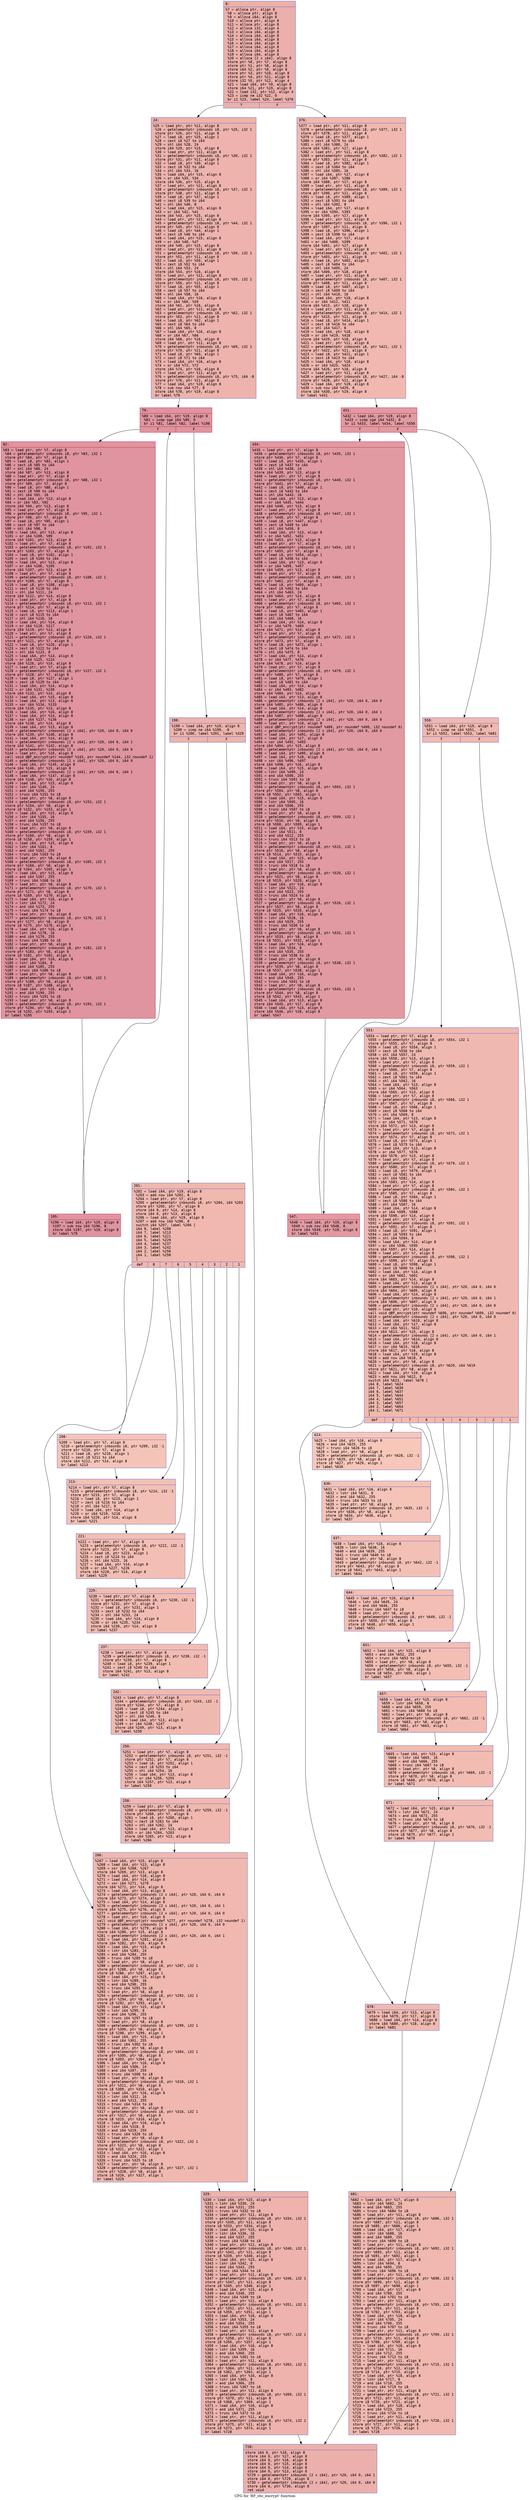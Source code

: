 digraph "CFG for 'BF_cbc_encrypt' function" {
	label="CFG for 'BF_cbc_encrypt' function";

	Node0x600003af5e50 [shape=record,color="#3d50c3ff", style=filled, fillcolor="#d24b4070" fontname="Courier",label="{6:\l|  %7 = alloca ptr, align 8\l  %8 = alloca ptr, align 8\l  %9 = alloca i64, align 8\l  %10 = alloca ptr, align 8\l  %11 = alloca ptr, align 8\l  %12 = alloca i32, align 4\l  %13 = alloca i64, align 8\l  %14 = alloca i64, align 8\l  %15 = alloca i64, align 8\l  %16 = alloca i64, align 8\l  %17 = alloca i64, align 8\l  %18 = alloca i64, align 8\l  %19 = alloca i64, align 8\l  %20 = alloca [2 x i64], align 8\l  store ptr %0, ptr %7, align 8\l  store ptr %1, ptr %8, align 8\l  store i64 %2, ptr %9, align 8\l  store ptr %3, ptr %10, align 8\l  store ptr %4, ptr %11, align 8\l  store i32 %5, ptr %12, align 4\l  %21 = load i64, ptr %9, align 8\l  store i64 %21, ptr %19, align 8\l  %22 = load i32, ptr %12, align 4\l  %23 = icmp ne i32 %22, 0\l  br i1 %23, label %24, label %376\l|{<s0>T|<s1>F}}"];
	Node0x600003af5e50:s0 -> Node0x600003af5ef0[tooltip="6 -> 24\nProbability 62.50%" ];
	Node0x600003af5e50:s1 -> Node0x600003af63f0[tooltip="6 -> 376\nProbability 37.50%" ];
	Node0x600003af5ef0 [shape=record,color="#3d50c3ff", style=filled, fillcolor="#d6524470" fontname="Courier",label="{24:\l|  %25 = load ptr, ptr %11, align 8\l  %26 = getelementptr inbounds i8, ptr %25, i32 1\l  store ptr %26, ptr %11, align 8\l  %27 = load i8, ptr %25, align 1\l  %28 = zext i8 %27 to i64\l  %29 = shl i64 %28, 24\l  store i64 %29, ptr %15, align 8\l  %30 = load ptr, ptr %11, align 8\l  %31 = getelementptr inbounds i8, ptr %30, i32 1\l  store ptr %31, ptr %11, align 8\l  %32 = load i8, ptr %30, align 1\l  %33 = zext i8 %32 to i64\l  %34 = shl i64 %33, 16\l  %35 = load i64, ptr %15, align 8\l  %36 = or i64 %35, %34\l  store i64 %36, ptr %15, align 8\l  %37 = load ptr, ptr %11, align 8\l  %38 = getelementptr inbounds i8, ptr %37, i32 1\l  store ptr %38, ptr %11, align 8\l  %39 = load i8, ptr %37, align 1\l  %40 = zext i8 %39 to i64\l  %41 = shl i64 %40, 8\l  %42 = load i64, ptr %15, align 8\l  %43 = or i64 %42, %41\l  store i64 %43, ptr %15, align 8\l  %44 = load ptr, ptr %11, align 8\l  %45 = getelementptr inbounds i8, ptr %44, i32 1\l  store ptr %45, ptr %11, align 8\l  %46 = load i8, ptr %44, align 1\l  %47 = zext i8 %46 to i64\l  %48 = load i64, ptr %15, align 8\l  %49 = or i64 %48, %47\l  store i64 %49, ptr %15, align 8\l  %50 = load ptr, ptr %11, align 8\l  %51 = getelementptr inbounds i8, ptr %50, i32 1\l  store ptr %51, ptr %11, align 8\l  %52 = load i8, ptr %50, align 1\l  %53 = zext i8 %52 to i64\l  %54 = shl i64 %53, 24\l  store i64 %54, ptr %16, align 8\l  %55 = load ptr, ptr %11, align 8\l  %56 = getelementptr inbounds i8, ptr %55, i32 1\l  store ptr %56, ptr %11, align 8\l  %57 = load i8, ptr %55, align 1\l  %58 = zext i8 %57 to i64\l  %59 = shl i64 %58, 16\l  %60 = load i64, ptr %16, align 8\l  %61 = or i64 %60, %59\l  store i64 %61, ptr %16, align 8\l  %62 = load ptr, ptr %11, align 8\l  %63 = getelementptr inbounds i8, ptr %62, i32 1\l  store ptr %63, ptr %11, align 8\l  %64 = load i8, ptr %62, align 1\l  %65 = zext i8 %64 to i64\l  %66 = shl i64 %65, 8\l  %67 = load i64, ptr %16, align 8\l  %68 = or i64 %67, %66\l  store i64 %68, ptr %16, align 8\l  %69 = load ptr, ptr %11, align 8\l  %70 = getelementptr inbounds i8, ptr %69, i32 1\l  store ptr %70, ptr %11, align 8\l  %71 = load i8, ptr %69, align 1\l  %72 = zext i8 %71 to i64\l  %73 = load i64, ptr %16, align 8\l  %74 = or i64 %73, %72\l  store i64 %74, ptr %16, align 8\l  %75 = load ptr, ptr %11, align 8\l  %76 = getelementptr inbounds i8, ptr %75, i64 -8\l  store ptr %76, ptr %11, align 8\l  %77 = load i64, ptr %19, align 8\l  %78 = sub nsw i64 %77, 8\l  store i64 %78, ptr %19, align 8\l  br label %79\l}"];
	Node0x600003af5ef0 -> Node0x600003af5f40[tooltip="24 -> 79\nProbability 100.00%" ];
	Node0x600003af5f40 [shape=record,color="#b70d28ff", style=filled, fillcolor="#b70d2870" fontname="Courier",label="{79:\l|  %80 = load i64, ptr %19, align 8\l  %81 = icmp sge i64 %80, 0\l  br i1 %81, label %82, label %198\l|{<s0>T|<s1>F}}"];
	Node0x600003af5f40:s0 -> Node0x600003af5f90[tooltip="79 -> 82\nProbability 96.88%" ];
	Node0x600003af5f40:s1 -> Node0x600003af6030[tooltip="79 -> 198\nProbability 3.12%" ];
	Node0x600003af5f90 [shape=record,color="#b70d28ff", style=filled, fillcolor="#b70d2870" fontname="Courier",label="{82:\l|  %83 = load ptr, ptr %7, align 8\l  %84 = getelementptr inbounds i8, ptr %83, i32 1\l  store ptr %84, ptr %7, align 8\l  %85 = load i8, ptr %83, align 1\l  %86 = zext i8 %85 to i64\l  %87 = shl i64 %86, 24\l  store i64 %87, ptr %13, align 8\l  %88 = load ptr, ptr %7, align 8\l  %89 = getelementptr inbounds i8, ptr %88, i32 1\l  store ptr %89, ptr %7, align 8\l  %90 = load i8, ptr %88, align 1\l  %91 = zext i8 %90 to i64\l  %92 = shl i64 %91, 16\l  %93 = load i64, ptr %13, align 8\l  %94 = or i64 %93, %92\l  store i64 %94, ptr %13, align 8\l  %95 = load ptr, ptr %7, align 8\l  %96 = getelementptr inbounds i8, ptr %95, i32 1\l  store ptr %96, ptr %7, align 8\l  %97 = load i8, ptr %95, align 1\l  %98 = zext i8 %97 to i64\l  %99 = shl i64 %98, 8\l  %100 = load i64, ptr %13, align 8\l  %101 = or i64 %100, %99\l  store i64 %101, ptr %13, align 8\l  %102 = load ptr, ptr %7, align 8\l  %103 = getelementptr inbounds i8, ptr %102, i32 1\l  store ptr %103, ptr %7, align 8\l  %104 = load i8, ptr %102, align 1\l  %105 = zext i8 %104 to i64\l  %106 = load i64, ptr %13, align 8\l  %107 = or i64 %106, %105\l  store i64 %107, ptr %13, align 8\l  %108 = load ptr, ptr %7, align 8\l  %109 = getelementptr inbounds i8, ptr %108, i32 1\l  store ptr %109, ptr %7, align 8\l  %110 = load i8, ptr %108, align 1\l  %111 = zext i8 %110 to i64\l  %112 = shl i64 %111, 24\l  store i64 %112, ptr %14, align 8\l  %113 = load ptr, ptr %7, align 8\l  %114 = getelementptr inbounds i8, ptr %113, i32 1\l  store ptr %114, ptr %7, align 8\l  %115 = load i8, ptr %113, align 1\l  %116 = zext i8 %115 to i64\l  %117 = shl i64 %116, 16\l  %118 = load i64, ptr %14, align 8\l  %119 = or i64 %118, %117\l  store i64 %119, ptr %14, align 8\l  %120 = load ptr, ptr %7, align 8\l  %121 = getelementptr inbounds i8, ptr %120, i32 1\l  store ptr %121, ptr %7, align 8\l  %122 = load i8, ptr %120, align 1\l  %123 = zext i8 %122 to i64\l  %124 = shl i64 %123, 8\l  %125 = load i64, ptr %14, align 8\l  %126 = or i64 %125, %124\l  store i64 %126, ptr %14, align 8\l  %127 = load ptr, ptr %7, align 8\l  %128 = getelementptr inbounds i8, ptr %127, i32 1\l  store ptr %128, ptr %7, align 8\l  %129 = load i8, ptr %127, align 1\l  %130 = zext i8 %129 to i64\l  %131 = load i64, ptr %14, align 8\l  %132 = or i64 %131, %130\l  store i64 %132, ptr %14, align 8\l  %133 = load i64, ptr %15, align 8\l  %134 = load i64, ptr %13, align 8\l  %135 = xor i64 %134, %133\l  store i64 %135, ptr %13, align 8\l  %136 = load i64, ptr %16, align 8\l  %137 = load i64, ptr %14, align 8\l  %138 = xor i64 %137, %136\l  store i64 %138, ptr %14, align 8\l  %139 = load i64, ptr %13, align 8\l  %140 = getelementptr inbounds [2 x i64], ptr %20, i64 0, i64 0\l  store i64 %139, ptr %140, align 8\l  %141 = load i64, ptr %14, align 8\l  %142 = getelementptr inbounds [2 x i64], ptr %20, i64 0, i64 1\l  store i64 %141, ptr %142, align 8\l  %143 = getelementptr inbounds [2 x i64], ptr %20, i64 0, i64 0\l  %144 = load ptr, ptr %10, align 8\l  call void @BF_encrypt(ptr noundef %143, ptr noundef %144, i32 noundef 1)\l  %145 = getelementptr inbounds [2 x i64], ptr %20, i64 0, i64 0\l  %146 = load i64, ptr %145, align 8\l  store i64 %146, ptr %15, align 8\l  %147 = getelementptr inbounds [2 x i64], ptr %20, i64 0, i64 1\l  %148 = load i64, ptr %147, align 8\l  store i64 %148, ptr %16, align 8\l  %149 = load i64, ptr %15, align 8\l  %150 = lshr i64 %149, 24\l  %151 = and i64 %150, 255\l  %152 = trunc i64 %151 to i8\l  %153 = load ptr, ptr %8, align 8\l  %154 = getelementptr inbounds i8, ptr %153, i32 1\l  store ptr %154, ptr %8, align 8\l  store i8 %152, ptr %153, align 1\l  %155 = load i64, ptr %15, align 8\l  %156 = lshr i64 %155, 16\l  %157 = and i64 %156, 255\l  %158 = trunc i64 %157 to i8\l  %159 = load ptr, ptr %8, align 8\l  %160 = getelementptr inbounds i8, ptr %159, i32 1\l  store ptr %160, ptr %8, align 8\l  store i8 %158, ptr %159, align 1\l  %161 = load i64, ptr %15, align 8\l  %162 = lshr i64 %161, 8\l  %163 = and i64 %162, 255\l  %164 = trunc i64 %163 to i8\l  %165 = load ptr, ptr %8, align 8\l  %166 = getelementptr inbounds i8, ptr %165, i32 1\l  store ptr %166, ptr %8, align 8\l  store i8 %164, ptr %165, align 1\l  %167 = load i64, ptr %15, align 8\l  %168 = and i64 %167, 255\l  %169 = trunc i64 %168 to i8\l  %170 = load ptr, ptr %8, align 8\l  %171 = getelementptr inbounds i8, ptr %170, i32 1\l  store ptr %171, ptr %8, align 8\l  store i8 %169, ptr %170, align 1\l  %172 = load i64, ptr %16, align 8\l  %173 = lshr i64 %172, 24\l  %174 = and i64 %173, 255\l  %175 = trunc i64 %174 to i8\l  %176 = load ptr, ptr %8, align 8\l  %177 = getelementptr inbounds i8, ptr %176, i32 1\l  store ptr %177, ptr %8, align 8\l  store i8 %175, ptr %176, align 1\l  %178 = load i64, ptr %16, align 8\l  %179 = lshr i64 %178, 16\l  %180 = and i64 %179, 255\l  %181 = trunc i64 %180 to i8\l  %182 = load ptr, ptr %8, align 8\l  %183 = getelementptr inbounds i8, ptr %182, i32 1\l  store ptr %183, ptr %8, align 8\l  store i8 %181, ptr %182, align 1\l  %184 = load i64, ptr %16, align 8\l  %185 = lshr i64 %184, 8\l  %186 = and i64 %185, 255\l  %187 = trunc i64 %186 to i8\l  %188 = load ptr, ptr %8, align 8\l  %189 = getelementptr inbounds i8, ptr %188, i32 1\l  store ptr %189, ptr %8, align 8\l  store i8 %187, ptr %188, align 1\l  %190 = load i64, ptr %16, align 8\l  %191 = and i64 %190, 255\l  %192 = trunc i64 %191 to i8\l  %193 = load ptr, ptr %8, align 8\l  %194 = getelementptr inbounds i8, ptr %193, i32 1\l  store ptr %194, ptr %8, align 8\l  store i8 %192, ptr %193, align 1\l  br label %195\l}"];
	Node0x600003af5f90 -> Node0x600003af5fe0[tooltip="82 -> 195\nProbability 100.00%" ];
	Node0x600003af5fe0 [shape=record,color="#b70d28ff", style=filled, fillcolor="#b70d2870" fontname="Courier",label="{195:\l|  %196 = load i64, ptr %19, align 8\l  %197 = sub nsw i64 %196, 8\l  store i64 %197, ptr %19, align 8\l  br label %79\l}"];
	Node0x600003af5fe0 -> Node0x600003af5f40[tooltip="195 -> 79\nProbability 100.00%" ];
	Node0x600003af6030 [shape=record,color="#3d50c3ff", style=filled, fillcolor="#d6524470" fontname="Courier",label="{198:\l|  %199 = load i64, ptr %19, align 8\l  %200 = icmp ne i64 %199, -8\l  br i1 %200, label %201, label %329\l|{<s0>T|<s1>F}}"];
	Node0x600003af6030:s0 -> Node0x600003af6080[tooltip="198 -> 201\nProbability 50.00%" ];
	Node0x600003af6030:s1 -> Node0x600003af63a0[tooltip="198 -> 329\nProbability 50.00%" ];
	Node0x600003af6080 [shape=record,color="#3d50c3ff", style=filled, fillcolor="#dc5d4a70" fontname="Courier",label="{201:\l|  %202 = load i64, ptr %19, align 8\l  %203 = add nsw i64 %202, 8\l  %204 = load ptr, ptr %7, align 8\l  %205 = getelementptr inbounds i8, ptr %204, i64 %203\l  store ptr %205, ptr %7, align 8\l  store i64 0, ptr %14, align 8\l  store i64 0, ptr %13, align 8\l  %206 = load i64, ptr %19, align 8\l  %207 = add nsw i64 %206, 8\l  switch i64 %207, label %266 [\l    i64 8, label %208\l    i64 7, label %213\l    i64 6, label %221\l    i64 5, label %229\l    i64 4, label %237\l    i64 3, label %242\l    i64 2, label %250\l    i64 1, label %258\l  ]\l|{<s0>def|<s1>8|<s2>7|<s3>6|<s4>5|<s5>4|<s6>3|<s7>2|<s8>1}}"];
	Node0x600003af6080:s0 -> Node0x600003af6350[tooltip="201 -> 266\nProbability 11.11%" ];
	Node0x600003af6080:s1 -> Node0x600003af60d0[tooltip="201 -> 208\nProbability 11.11%" ];
	Node0x600003af6080:s2 -> Node0x600003af6120[tooltip="201 -> 213\nProbability 11.11%" ];
	Node0x600003af6080:s3 -> Node0x600003af6170[tooltip="201 -> 221\nProbability 11.11%" ];
	Node0x600003af6080:s4 -> Node0x600003af61c0[tooltip="201 -> 229\nProbability 11.11%" ];
	Node0x600003af6080:s5 -> Node0x600003af6210[tooltip="201 -> 237\nProbability 11.11%" ];
	Node0x600003af6080:s6 -> Node0x600003af6260[tooltip="201 -> 242\nProbability 11.11%" ];
	Node0x600003af6080:s7 -> Node0x600003af62b0[tooltip="201 -> 250\nProbability 11.11%" ];
	Node0x600003af6080:s8 -> Node0x600003af6300[tooltip="201 -> 258\nProbability 11.11%" ];
	Node0x600003af60d0 [shape=record,color="#3d50c3ff", style=filled, fillcolor="#e97a5f70" fontname="Courier",label="{208:\l|  %209 = load ptr, ptr %7, align 8\l  %210 = getelementptr inbounds i8, ptr %209, i32 -1\l  store ptr %210, ptr %7, align 8\l  %211 = load i8, ptr %210, align 1\l  %212 = zext i8 %211 to i64\l  store i64 %212, ptr %14, align 8\l  br label %213\l}"];
	Node0x600003af60d0 -> Node0x600003af6120[tooltip="208 -> 213\nProbability 100.00%" ];
	Node0x600003af6120 [shape=record,color="#3d50c3ff", style=filled, fillcolor="#e5705870" fontname="Courier",label="{213:\l|  %214 = load ptr, ptr %7, align 8\l  %215 = getelementptr inbounds i8, ptr %214, i32 -1\l  store ptr %215, ptr %7, align 8\l  %216 = load i8, ptr %215, align 1\l  %217 = zext i8 %216 to i64\l  %218 = shl i64 %217, 8\l  %219 = load i64, ptr %14, align 8\l  %220 = or i64 %219, %218\l  store i64 %220, ptr %14, align 8\l  br label %221\l}"];
	Node0x600003af6120 -> Node0x600003af6170[tooltip="213 -> 221\nProbability 100.00%" ];
	Node0x600003af6170 [shape=record,color="#3d50c3ff", style=filled, fillcolor="#e36c5570" fontname="Courier",label="{221:\l|  %222 = load ptr, ptr %7, align 8\l  %223 = getelementptr inbounds i8, ptr %222, i32 -1\l  store ptr %223, ptr %7, align 8\l  %224 = load i8, ptr %223, align 1\l  %225 = zext i8 %224 to i64\l  %226 = shl i64 %225, 16\l  %227 = load i64, ptr %14, align 8\l  %228 = or i64 %227, %226\l  store i64 %228, ptr %14, align 8\l  br label %229\l}"];
	Node0x600003af6170 -> Node0x600003af61c0[tooltip="221 -> 229\nProbability 100.00%" ];
	Node0x600003af61c0 [shape=record,color="#3d50c3ff", style=filled, fillcolor="#e1675170" fontname="Courier",label="{229:\l|  %230 = load ptr, ptr %7, align 8\l  %231 = getelementptr inbounds i8, ptr %230, i32 -1\l  store ptr %231, ptr %7, align 8\l  %232 = load i8, ptr %231, align 1\l  %233 = zext i8 %232 to i64\l  %234 = shl i64 %233, 24\l  %235 = load i64, ptr %14, align 8\l  %236 = or i64 %235, %234\l  store i64 %236, ptr %14, align 8\l  br label %237\l}"];
	Node0x600003af61c0 -> Node0x600003af6210[tooltip="229 -> 237\nProbability 100.00%" ];
	Node0x600003af6210 [shape=record,color="#3d50c3ff", style=filled, fillcolor="#e1675170" fontname="Courier",label="{237:\l|  %238 = load ptr, ptr %7, align 8\l  %239 = getelementptr inbounds i8, ptr %238, i32 -1\l  store ptr %239, ptr %7, align 8\l  %240 = load i8, ptr %239, align 1\l  %241 = zext i8 %240 to i64\l  store i64 %241, ptr %13, align 8\l  br label %242\l}"];
	Node0x600003af6210 -> Node0x600003af6260[tooltip="237 -> 242\nProbability 100.00%" ];
	Node0x600003af6260 [shape=record,color="#3d50c3ff", style=filled, fillcolor="#de614d70" fontname="Courier",label="{242:\l|  %243 = load ptr, ptr %7, align 8\l  %244 = getelementptr inbounds i8, ptr %243, i32 -1\l  store ptr %244, ptr %7, align 8\l  %245 = load i8, ptr %244, align 1\l  %246 = zext i8 %245 to i64\l  %247 = shl i64 %246, 8\l  %248 = load i64, ptr %13, align 8\l  %249 = or i64 %248, %247\l  store i64 %249, ptr %13, align 8\l  br label %250\l}"];
	Node0x600003af6260 -> Node0x600003af62b0[tooltip="242 -> 250\nProbability 100.00%" ];
	Node0x600003af62b0 [shape=record,color="#3d50c3ff", style=filled, fillcolor="#de614d70" fontname="Courier",label="{250:\l|  %251 = load ptr, ptr %7, align 8\l  %252 = getelementptr inbounds i8, ptr %251, i32 -1\l  store ptr %252, ptr %7, align 8\l  %253 = load i8, ptr %252, align 1\l  %254 = zext i8 %253 to i64\l  %255 = shl i64 %254, 16\l  %256 = load i64, ptr %13, align 8\l  %257 = or i64 %256, %255\l  store i64 %257, ptr %13, align 8\l  br label %258\l}"];
	Node0x600003af62b0 -> Node0x600003af6300[tooltip="250 -> 258\nProbability 100.00%" ];
	Node0x600003af6300 [shape=record,color="#3d50c3ff", style=filled, fillcolor="#dc5d4a70" fontname="Courier",label="{258:\l|  %259 = load ptr, ptr %7, align 8\l  %260 = getelementptr inbounds i8, ptr %259, i32 -1\l  store ptr %260, ptr %7, align 8\l  %261 = load i8, ptr %260, align 1\l  %262 = zext i8 %261 to i64\l  %263 = shl i64 %262, 24\l  %264 = load i64, ptr %13, align 8\l  %265 = or i64 %264, %263\l  store i64 %265, ptr %13, align 8\l  br label %266\l}"];
	Node0x600003af6300 -> Node0x600003af6350[tooltip="258 -> 266\nProbability 100.00%" ];
	Node0x600003af6350 [shape=record,color="#3d50c3ff", style=filled, fillcolor="#dc5d4a70" fontname="Courier",label="{266:\l|  %267 = load i64, ptr %15, align 8\l  %268 = load i64, ptr %13, align 8\l  %269 = xor i64 %268, %267\l  store i64 %269, ptr %13, align 8\l  %270 = load i64, ptr %16, align 8\l  %271 = load i64, ptr %14, align 8\l  %272 = xor i64 %271, %270\l  store i64 %272, ptr %14, align 8\l  %273 = load i64, ptr %13, align 8\l  %274 = getelementptr inbounds [2 x i64], ptr %20, i64 0, i64 0\l  store i64 %273, ptr %274, align 8\l  %275 = load i64, ptr %14, align 8\l  %276 = getelementptr inbounds [2 x i64], ptr %20, i64 0, i64 1\l  store i64 %275, ptr %276, align 8\l  %277 = getelementptr inbounds [2 x i64], ptr %20, i64 0, i64 0\l  %278 = load ptr, ptr %10, align 8\l  call void @BF_encrypt(ptr noundef %277, ptr noundef %278, i32 noundef 1)\l  %279 = getelementptr inbounds [2 x i64], ptr %20, i64 0, i64 0\l  %280 = load i64, ptr %279, align 8\l  store i64 %280, ptr %15, align 8\l  %281 = getelementptr inbounds [2 x i64], ptr %20, i64 0, i64 1\l  %282 = load i64, ptr %281, align 8\l  store i64 %282, ptr %16, align 8\l  %283 = load i64, ptr %15, align 8\l  %284 = lshr i64 %283, 24\l  %285 = and i64 %284, 255\l  %286 = trunc i64 %285 to i8\l  %287 = load ptr, ptr %8, align 8\l  %288 = getelementptr inbounds i8, ptr %287, i32 1\l  store ptr %288, ptr %8, align 8\l  store i8 %286, ptr %287, align 1\l  %289 = load i64, ptr %15, align 8\l  %290 = lshr i64 %289, 16\l  %291 = and i64 %290, 255\l  %292 = trunc i64 %291 to i8\l  %293 = load ptr, ptr %8, align 8\l  %294 = getelementptr inbounds i8, ptr %293, i32 1\l  store ptr %294, ptr %8, align 8\l  store i8 %292, ptr %293, align 1\l  %295 = load i64, ptr %15, align 8\l  %296 = lshr i64 %295, 8\l  %297 = and i64 %296, 255\l  %298 = trunc i64 %297 to i8\l  %299 = load ptr, ptr %8, align 8\l  %300 = getelementptr inbounds i8, ptr %299, i32 1\l  store ptr %300, ptr %8, align 8\l  store i8 %298, ptr %299, align 1\l  %301 = load i64, ptr %15, align 8\l  %302 = and i64 %301, 255\l  %303 = trunc i64 %302 to i8\l  %304 = load ptr, ptr %8, align 8\l  %305 = getelementptr inbounds i8, ptr %304, i32 1\l  store ptr %305, ptr %8, align 8\l  store i8 %303, ptr %304, align 1\l  %306 = load i64, ptr %16, align 8\l  %307 = lshr i64 %306, 24\l  %308 = and i64 %307, 255\l  %309 = trunc i64 %308 to i8\l  %310 = load ptr, ptr %8, align 8\l  %311 = getelementptr inbounds i8, ptr %310, i32 1\l  store ptr %311, ptr %8, align 8\l  store i8 %309, ptr %310, align 1\l  %312 = load i64, ptr %16, align 8\l  %313 = lshr i64 %312, 16\l  %314 = and i64 %313, 255\l  %315 = trunc i64 %314 to i8\l  %316 = load ptr, ptr %8, align 8\l  %317 = getelementptr inbounds i8, ptr %316, i32 1\l  store ptr %317, ptr %8, align 8\l  store i8 %315, ptr %316, align 1\l  %318 = load i64, ptr %16, align 8\l  %319 = lshr i64 %318, 8\l  %320 = and i64 %319, 255\l  %321 = trunc i64 %320 to i8\l  %322 = load ptr, ptr %8, align 8\l  %323 = getelementptr inbounds i8, ptr %322, i32 1\l  store ptr %323, ptr %8, align 8\l  store i8 %321, ptr %322, align 1\l  %324 = load i64, ptr %16, align 8\l  %325 = and i64 %324, 255\l  %326 = trunc i64 %325 to i8\l  %327 = load ptr, ptr %8, align 8\l  %328 = getelementptr inbounds i8, ptr %327, i32 1\l  store ptr %328, ptr %8, align 8\l  store i8 %326, ptr %327, align 1\l  br label %329\l}"];
	Node0x600003af6350 -> Node0x600003af63a0[tooltip="266 -> 329\nProbability 100.00%" ];
	Node0x600003af63a0 [shape=record,color="#3d50c3ff", style=filled, fillcolor="#d6524470" fontname="Courier",label="{329:\l|  %330 = load i64, ptr %15, align 8\l  %331 = lshr i64 %330, 24\l  %332 = and i64 %331, 255\l  %333 = trunc i64 %332 to i8\l  %334 = load ptr, ptr %11, align 8\l  %335 = getelementptr inbounds i8, ptr %334, i32 1\l  store ptr %335, ptr %11, align 8\l  store i8 %333, ptr %334, align 1\l  %336 = load i64, ptr %15, align 8\l  %337 = lshr i64 %336, 16\l  %338 = and i64 %337, 255\l  %339 = trunc i64 %338 to i8\l  %340 = load ptr, ptr %11, align 8\l  %341 = getelementptr inbounds i8, ptr %340, i32 1\l  store ptr %341, ptr %11, align 8\l  store i8 %339, ptr %340, align 1\l  %342 = load i64, ptr %15, align 8\l  %343 = lshr i64 %342, 8\l  %344 = and i64 %343, 255\l  %345 = trunc i64 %344 to i8\l  %346 = load ptr, ptr %11, align 8\l  %347 = getelementptr inbounds i8, ptr %346, i32 1\l  store ptr %347, ptr %11, align 8\l  store i8 %345, ptr %346, align 1\l  %348 = load i64, ptr %15, align 8\l  %349 = and i64 %348, 255\l  %350 = trunc i64 %349 to i8\l  %351 = load ptr, ptr %11, align 8\l  %352 = getelementptr inbounds i8, ptr %351, i32 1\l  store ptr %352, ptr %11, align 8\l  store i8 %350, ptr %351, align 1\l  %353 = load i64, ptr %16, align 8\l  %354 = lshr i64 %353, 24\l  %355 = and i64 %354, 255\l  %356 = trunc i64 %355 to i8\l  %357 = load ptr, ptr %11, align 8\l  %358 = getelementptr inbounds i8, ptr %357, i32 1\l  store ptr %358, ptr %11, align 8\l  store i8 %356, ptr %357, align 1\l  %359 = load i64, ptr %16, align 8\l  %360 = lshr i64 %359, 16\l  %361 = and i64 %360, 255\l  %362 = trunc i64 %361 to i8\l  %363 = load ptr, ptr %11, align 8\l  %364 = getelementptr inbounds i8, ptr %363, i32 1\l  store ptr %364, ptr %11, align 8\l  store i8 %362, ptr %363, align 1\l  %365 = load i64, ptr %16, align 8\l  %366 = lshr i64 %365, 8\l  %367 = and i64 %366, 255\l  %368 = trunc i64 %367 to i8\l  %369 = load ptr, ptr %11, align 8\l  %370 = getelementptr inbounds i8, ptr %369, i32 1\l  store ptr %370, ptr %11, align 8\l  store i8 %368, ptr %369, align 1\l  %371 = load i64, ptr %16, align 8\l  %372 = and i64 %371, 255\l  %373 = trunc i64 %372 to i8\l  %374 = load ptr, ptr %11, align 8\l  %375 = getelementptr inbounds i8, ptr %374, i32 1\l  store ptr %375, ptr %11, align 8\l  store i8 %373, ptr %374, align 1\l  br label %728\l}"];
	Node0x600003af63a0 -> Node0x600003af68f0[tooltip="329 -> 728\nProbability 100.00%" ];
	Node0x600003af63f0 [shape=record,color="#3d50c3ff", style=filled, fillcolor="#dc5d4a70" fontname="Courier",label="{376:\l|  %377 = load ptr, ptr %11, align 8\l  %378 = getelementptr inbounds i8, ptr %377, i32 1\l  store ptr %378, ptr %11, align 8\l  %379 = load i8, ptr %377, align 1\l  %380 = zext i8 %379 to i64\l  %381 = shl i64 %380, 24\l  store i64 %381, ptr %17, align 8\l  %382 = load ptr, ptr %11, align 8\l  %383 = getelementptr inbounds i8, ptr %382, i32 1\l  store ptr %383, ptr %11, align 8\l  %384 = load i8, ptr %382, align 1\l  %385 = zext i8 %384 to i64\l  %386 = shl i64 %385, 16\l  %387 = load i64, ptr %17, align 8\l  %388 = or i64 %387, %386\l  store i64 %388, ptr %17, align 8\l  %389 = load ptr, ptr %11, align 8\l  %390 = getelementptr inbounds i8, ptr %389, i32 1\l  store ptr %390, ptr %11, align 8\l  %391 = load i8, ptr %389, align 1\l  %392 = zext i8 %391 to i64\l  %393 = shl i64 %392, 8\l  %394 = load i64, ptr %17, align 8\l  %395 = or i64 %394, %393\l  store i64 %395, ptr %17, align 8\l  %396 = load ptr, ptr %11, align 8\l  %397 = getelementptr inbounds i8, ptr %396, i32 1\l  store ptr %397, ptr %11, align 8\l  %398 = load i8, ptr %396, align 1\l  %399 = zext i8 %398 to i64\l  %400 = load i64, ptr %17, align 8\l  %401 = or i64 %400, %399\l  store i64 %401, ptr %17, align 8\l  %402 = load ptr, ptr %11, align 8\l  %403 = getelementptr inbounds i8, ptr %402, i32 1\l  store ptr %403, ptr %11, align 8\l  %404 = load i8, ptr %402, align 1\l  %405 = zext i8 %404 to i64\l  %406 = shl i64 %405, 24\l  store i64 %406, ptr %18, align 8\l  %407 = load ptr, ptr %11, align 8\l  %408 = getelementptr inbounds i8, ptr %407, i32 1\l  store ptr %408, ptr %11, align 8\l  %409 = load i8, ptr %407, align 1\l  %410 = zext i8 %409 to i64\l  %411 = shl i64 %410, 16\l  %412 = load i64, ptr %18, align 8\l  %413 = or i64 %412, %411\l  store i64 %413, ptr %18, align 8\l  %414 = load ptr, ptr %11, align 8\l  %415 = getelementptr inbounds i8, ptr %414, i32 1\l  store ptr %415, ptr %11, align 8\l  %416 = load i8, ptr %414, align 1\l  %417 = zext i8 %416 to i64\l  %418 = shl i64 %417, 8\l  %419 = load i64, ptr %18, align 8\l  %420 = or i64 %419, %418\l  store i64 %420, ptr %18, align 8\l  %421 = load ptr, ptr %11, align 8\l  %422 = getelementptr inbounds i8, ptr %421, i32 1\l  store ptr %422, ptr %11, align 8\l  %423 = load i8, ptr %421, align 1\l  %424 = zext i8 %423 to i64\l  %425 = load i64, ptr %18, align 8\l  %426 = or i64 %425, %424\l  store i64 %426, ptr %18, align 8\l  %427 = load ptr, ptr %11, align 8\l  %428 = getelementptr inbounds i8, ptr %427, i64 -8\l  store ptr %428, ptr %11, align 8\l  %429 = load i64, ptr %19, align 8\l  %430 = sub nsw i64 %429, 8\l  store i64 %430, ptr %19, align 8\l  br label %431\l}"];
	Node0x600003af63f0 -> Node0x600003af6440[tooltip="376 -> 431\nProbability 100.00%" ];
	Node0x600003af6440 [shape=record,color="#b70d28ff", style=filled, fillcolor="#bb1b2c70" fontname="Courier",label="{431:\l|  %432 = load i64, ptr %19, align 8\l  %433 = icmp sge i64 %432, 0\l  br i1 %433, label %434, label %550\l|{<s0>T|<s1>F}}"];
	Node0x600003af6440:s0 -> Node0x600003af6490[tooltip="431 -> 434\nProbability 96.88%" ];
	Node0x600003af6440:s1 -> Node0x600003af6530[tooltip="431 -> 550\nProbability 3.12%" ];
	Node0x600003af6490 [shape=record,color="#b70d28ff", style=filled, fillcolor="#bb1b2c70" fontname="Courier",label="{434:\l|  %435 = load ptr, ptr %7, align 8\l  %436 = getelementptr inbounds i8, ptr %435, i32 1\l  store ptr %436, ptr %7, align 8\l  %437 = load i8, ptr %435, align 1\l  %438 = zext i8 %437 to i64\l  %439 = shl i64 %438, 24\l  store i64 %439, ptr %13, align 8\l  %440 = load ptr, ptr %7, align 8\l  %441 = getelementptr inbounds i8, ptr %440, i32 1\l  store ptr %441, ptr %7, align 8\l  %442 = load i8, ptr %440, align 1\l  %443 = zext i8 %442 to i64\l  %444 = shl i64 %443, 16\l  %445 = load i64, ptr %13, align 8\l  %446 = or i64 %445, %444\l  store i64 %446, ptr %13, align 8\l  %447 = load ptr, ptr %7, align 8\l  %448 = getelementptr inbounds i8, ptr %447, i32 1\l  store ptr %448, ptr %7, align 8\l  %449 = load i8, ptr %447, align 1\l  %450 = zext i8 %449 to i64\l  %451 = shl i64 %450, 8\l  %452 = load i64, ptr %13, align 8\l  %453 = or i64 %452, %451\l  store i64 %453, ptr %13, align 8\l  %454 = load ptr, ptr %7, align 8\l  %455 = getelementptr inbounds i8, ptr %454, i32 1\l  store ptr %455, ptr %7, align 8\l  %456 = load i8, ptr %454, align 1\l  %457 = zext i8 %456 to i64\l  %458 = load i64, ptr %13, align 8\l  %459 = or i64 %458, %457\l  store i64 %459, ptr %13, align 8\l  %460 = load ptr, ptr %7, align 8\l  %461 = getelementptr inbounds i8, ptr %460, i32 1\l  store ptr %461, ptr %7, align 8\l  %462 = load i8, ptr %460, align 1\l  %463 = zext i8 %462 to i64\l  %464 = shl i64 %463, 24\l  store i64 %464, ptr %14, align 8\l  %465 = load ptr, ptr %7, align 8\l  %466 = getelementptr inbounds i8, ptr %465, i32 1\l  store ptr %466, ptr %7, align 8\l  %467 = load i8, ptr %465, align 1\l  %468 = zext i8 %467 to i64\l  %469 = shl i64 %468, 16\l  %470 = load i64, ptr %14, align 8\l  %471 = or i64 %470, %469\l  store i64 %471, ptr %14, align 8\l  %472 = load ptr, ptr %7, align 8\l  %473 = getelementptr inbounds i8, ptr %472, i32 1\l  store ptr %473, ptr %7, align 8\l  %474 = load i8, ptr %472, align 1\l  %475 = zext i8 %474 to i64\l  %476 = shl i64 %475, 8\l  %477 = load i64, ptr %14, align 8\l  %478 = or i64 %477, %476\l  store i64 %478, ptr %14, align 8\l  %479 = load ptr, ptr %7, align 8\l  %480 = getelementptr inbounds i8, ptr %479, i32 1\l  store ptr %480, ptr %7, align 8\l  %481 = load i8, ptr %479, align 1\l  %482 = zext i8 %481 to i64\l  %483 = load i64, ptr %14, align 8\l  %484 = or i64 %483, %482\l  store i64 %484, ptr %14, align 8\l  %485 = load i64, ptr %13, align 8\l  %486 = getelementptr inbounds [2 x i64], ptr %20, i64 0, i64 0\l  store i64 %485, ptr %486, align 8\l  %487 = load i64, ptr %14, align 8\l  %488 = getelementptr inbounds [2 x i64], ptr %20, i64 0, i64 1\l  store i64 %487, ptr %488, align 8\l  %489 = getelementptr inbounds [2 x i64], ptr %20, i64 0, i64 0\l  %490 = load ptr, ptr %10, align 8\l  call void @BF_encrypt(ptr noundef %489, ptr noundef %490, i32 noundef 0)\l  %491 = getelementptr inbounds [2 x i64], ptr %20, i64 0, i64 0\l  %492 = load i64, ptr %491, align 8\l  %493 = load i64, ptr %17, align 8\l  %494 = xor i64 %492, %493\l  store i64 %494, ptr %15, align 8\l  %495 = getelementptr inbounds [2 x i64], ptr %20, i64 0, i64 1\l  %496 = load i64, ptr %495, align 8\l  %497 = load i64, ptr %18, align 8\l  %498 = xor i64 %496, %497\l  store i64 %498, ptr %16, align 8\l  %499 = load i64, ptr %15, align 8\l  %500 = lshr i64 %499, 24\l  %501 = and i64 %500, 255\l  %502 = trunc i64 %501 to i8\l  %503 = load ptr, ptr %8, align 8\l  %504 = getelementptr inbounds i8, ptr %503, i32 1\l  store ptr %504, ptr %8, align 8\l  store i8 %502, ptr %503, align 1\l  %505 = load i64, ptr %15, align 8\l  %506 = lshr i64 %505, 16\l  %507 = and i64 %506, 255\l  %508 = trunc i64 %507 to i8\l  %509 = load ptr, ptr %8, align 8\l  %510 = getelementptr inbounds i8, ptr %509, i32 1\l  store ptr %510, ptr %8, align 8\l  store i8 %508, ptr %509, align 1\l  %511 = load i64, ptr %15, align 8\l  %512 = lshr i64 %511, 8\l  %513 = and i64 %512, 255\l  %514 = trunc i64 %513 to i8\l  %515 = load ptr, ptr %8, align 8\l  %516 = getelementptr inbounds i8, ptr %515, i32 1\l  store ptr %516, ptr %8, align 8\l  store i8 %514, ptr %515, align 1\l  %517 = load i64, ptr %15, align 8\l  %518 = and i64 %517, 255\l  %519 = trunc i64 %518 to i8\l  %520 = load ptr, ptr %8, align 8\l  %521 = getelementptr inbounds i8, ptr %520, i32 1\l  store ptr %521, ptr %8, align 8\l  store i8 %519, ptr %520, align 1\l  %522 = load i64, ptr %16, align 8\l  %523 = lshr i64 %522, 24\l  %524 = and i64 %523, 255\l  %525 = trunc i64 %524 to i8\l  %526 = load ptr, ptr %8, align 8\l  %527 = getelementptr inbounds i8, ptr %526, i32 1\l  store ptr %527, ptr %8, align 8\l  store i8 %525, ptr %526, align 1\l  %528 = load i64, ptr %16, align 8\l  %529 = lshr i64 %528, 16\l  %530 = and i64 %529, 255\l  %531 = trunc i64 %530 to i8\l  %532 = load ptr, ptr %8, align 8\l  %533 = getelementptr inbounds i8, ptr %532, i32 1\l  store ptr %533, ptr %8, align 8\l  store i8 %531, ptr %532, align 1\l  %534 = load i64, ptr %16, align 8\l  %535 = lshr i64 %534, 8\l  %536 = and i64 %535, 255\l  %537 = trunc i64 %536 to i8\l  %538 = load ptr, ptr %8, align 8\l  %539 = getelementptr inbounds i8, ptr %538, i32 1\l  store ptr %539, ptr %8, align 8\l  store i8 %537, ptr %538, align 1\l  %540 = load i64, ptr %16, align 8\l  %541 = and i64 %540, 255\l  %542 = trunc i64 %541 to i8\l  %543 = load ptr, ptr %8, align 8\l  %544 = getelementptr inbounds i8, ptr %543, i32 1\l  store ptr %544, ptr %8, align 8\l  store i8 %542, ptr %543, align 1\l  %545 = load i64, ptr %13, align 8\l  store i64 %545, ptr %17, align 8\l  %546 = load i64, ptr %14, align 8\l  store i64 %546, ptr %18, align 8\l  br label %547\l}"];
	Node0x600003af6490 -> Node0x600003af64e0[tooltip="434 -> 547\nProbability 100.00%" ];
	Node0x600003af64e0 [shape=record,color="#b70d28ff", style=filled, fillcolor="#bb1b2c70" fontname="Courier",label="{547:\l|  %548 = load i64, ptr %19, align 8\l  %549 = sub nsw i64 %548, 8\l  store i64 %549, ptr %19, align 8\l  br label %431\l}"];
	Node0x600003af64e0 -> Node0x600003af6440[tooltip="547 -> 431\nProbability 100.00%" ];
	Node0x600003af6530 [shape=record,color="#3d50c3ff", style=filled, fillcolor="#dc5d4a70" fontname="Courier",label="{550:\l|  %551 = load i64, ptr %19, align 8\l  %552 = icmp ne i64 %551, -8\l  br i1 %552, label %553, label %681\l|{<s0>T|<s1>F}}"];
	Node0x600003af6530:s0 -> Node0x600003af6580[tooltip="550 -> 553\nProbability 50.00%" ];
	Node0x600003af6530:s1 -> Node0x600003af68a0[tooltip="550 -> 681\nProbability 50.00%" ];
	Node0x600003af6580 [shape=record,color="#3d50c3ff", style=filled, fillcolor="#de614d70" fontname="Courier",label="{553:\l|  %554 = load ptr, ptr %7, align 8\l  %555 = getelementptr inbounds i8, ptr %554, i32 1\l  store ptr %555, ptr %7, align 8\l  %556 = load i8, ptr %554, align 1\l  %557 = zext i8 %556 to i64\l  %558 = shl i64 %557, 24\l  store i64 %558, ptr %13, align 8\l  %559 = load ptr, ptr %7, align 8\l  %560 = getelementptr inbounds i8, ptr %559, i32 1\l  store ptr %560, ptr %7, align 8\l  %561 = load i8, ptr %559, align 1\l  %562 = zext i8 %561 to i64\l  %563 = shl i64 %562, 16\l  %564 = load i64, ptr %13, align 8\l  %565 = or i64 %564, %563\l  store i64 %565, ptr %13, align 8\l  %566 = load ptr, ptr %7, align 8\l  %567 = getelementptr inbounds i8, ptr %566, i32 1\l  store ptr %567, ptr %7, align 8\l  %568 = load i8, ptr %566, align 1\l  %569 = zext i8 %568 to i64\l  %570 = shl i64 %569, 8\l  %571 = load i64, ptr %13, align 8\l  %572 = or i64 %571, %570\l  store i64 %572, ptr %13, align 8\l  %573 = load ptr, ptr %7, align 8\l  %574 = getelementptr inbounds i8, ptr %573, i32 1\l  store ptr %574, ptr %7, align 8\l  %575 = load i8, ptr %573, align 1\l  %576 = zext i8 %575 to i64\l  %577 = load i64, ptr %13, align 8\l  %578 = or i64 %577, %576\l  store i64 %578, ptr %13, align 8\l  %579 = load ptr, ptr %7, align 8\l  %580 = getelementptr inbounds i8, ptr %579, i32 1\l  store ptr %580, ptr %7, align 8\l  %581 = load i8, ptr %579, align 1\l  %582 = zext i8 %581 to i64\l  %583 = shl i64 %582, 24\l  store i64 %583, ptr %14, align 8\l  %584 = load ptr, ptr %7, align 8\l  %585 = getelementptr inbounds i8, ptr %584, i32 1\l  store ptr %585, ptr %7, align 8\l  %586 = load i8, ptr %584, align 1\l  %587 = zext i8 %586 to i64\l  %588 = shl i64 %587, 16\l  %589 = load i64, ptr %14, align 8\l  %590 = or i64 %589, %588\l  store i64 %590, ptr %14, align 8\l  %591 = load ptr, ptr %7, align 8\l  %592 = getelementptr inbounds i8, ptr %591, i32 1\l  store ptr %592, ptr %7, align 8\l  %593 = load i8, ptr %591, align 1\l  %594 = zext i8 %593 to i64\l  %595 = shl i64 %594, 8\l  %596 = load i64, ptr %14, align 8\l  %597 = or i64 %596, %595\l  store i64 %597, ptr %14, align 8\l  %598 = load ptr, ptr %7, align 8\l  %599 = getelementptr inbounds i8, ptr %598, i32 1\l  store ptr %599, ptr %7, align 8\l  %600 = load i8, ptr %598, align 1\l  %601 = zext i8 %600 to i64\l  %602 = load i64, ptr %14, align 8\l  %603 = or i64 %602, %601\l  store i64 %603, ptr %14, align 8\l  %604 = load i64, ptr %13, align 8\l  %605 = getelementptr inbounds [2 x i64], ptr %20, i64 0, i64 0\l  store i64 %604, ptr %605, align 8\l  %606 = load i64, ptr %14, align 8\l  %607 = getelementptr inbounds [2 x i64], ptr %20, i64 0, i64 1\l  store i64 %606, ptr %607, align 8\l  %608 = getelementptr inbounds [2 x i64], ptr %20, i64 0, i64 0\l  %609 = load ptr, ptr %10, align 8\l  call void @BF_encrypt(ptr noundef %608, ptr noundef %609, i32 noundef 0)\l  %610 = getelementptr inbounds [2 x i64], ptr %20, i64 0, i64 0\l  %611 = load i64, ptr %610, align 8\l  %612 = load i64, ptr %17, align 8\l  %613 = xor i64 %611, %612\l  store i64 %613, ptr %15, align 8\l  %614 = getelementptr inbounds [2 x i64], ptr %20, i64 0, i64 1\l  %615 = load i64, ptr %614, align 8\l  %616 = load i64, ptr %18, align 8\l  %617 = xor i64 %615, %616\l  store i64 %617, ptr %16, align 8\l  %618 = load i64, ptr %19, align 8\l  %619 = add nsw i64 %618, 8\l  %620 = load ptr, ptr %8, align 8\l  %621 = getelementptr inbounds i8, ptr %620, i64 %619\l  store ptr %621, ptr %8, align 8\l  %622 = load i64, ptr %19, align 8\l  %623 = add nsw i64 %622, 8\l  switch i64 %623, label %678 [\l    i64 8, label %624\l    i64 7, label %630\l    i64 6, label %637\l    i64 5, label %644\l    i64 4, label %651\l    i64 3, label %657\l    i64 2, label %664\l    i64 1, label %671\l  ]\l|{<s0>def|<s1>8|<s2>7|<s3>6|<s4>5|<s5>4|<s6>3|<s7>2|<s8>1}}"];
	Node0x600003af6580:s0 -> Node0x600003af6850[tooltip="553 -> 678\nProbability 11.11%" ];
	Node0x600003af6580:s1 -> Node0x600003af65d0[tooltip="553 -> 624\nProbability 11.11%" ];
	Node0x600003af6580:s2 -> Node0x600003af6620[tooltip="553 -> 630\nProbability 11.11%" ];
	Node0x600003af6580:s3 -> Node0x600003af6670[tooltip="553 -> 637\nProbability 11.11%" ];
	Node0x600003af6580:s4 -> Node0x600003af66c0[tooltip="553 -> 644\nProbability 11.11%" ];
	Node0x600003af6580:s5 -> Node0x600003af6710[tooltip="553 -> 651\nProbability 11.11%" ];
	Node0x600003af6580:s6 -> Node0x600003af6760[tooltip="553 -> 657\nProbability 11.11%" ];
	Node0x600003af6580:s7 -> Node0x600003af67b0[tooltip="553 -> 664\nProbability 11.11%" ];
	Node0x600003af6580:s8 -> Node0x600003af6800[tooltip="553 -> 671\nProbability 11.11%" ];
	Node0x600003af65d0 [shape=record,color="#3d50c3ff", style=filled, fillcolor="#ec7f6370" fontname="Courier",label="{624:\l|  %625 = load i64, ptr %16, align 8\l  %626 = and i64 %625, 255\l  %627 = trunc i64 %626 to i8\l  %628 = load ptr, ptr %8, align 8\l  %629 = getelementptr inbounds i8, ptr %628, i32 -1\l  store ptr %629, ptr %8, align 8\l  store i8 %627, ptr %629, align 1\l  br label %630\l}"];
	Node0x600003af65d0 -> Node0x600003af6620[tooltip="624 -> 630\nProbability 100.00%" ];
	Node0x600003af6620 [shape=record,color="#3d50c3ff", style=filled, fillcolor="#e8765c70" fontname="Courier",label="{630:\l|  %631 = load i64, ptr %16, align 8\l  %632 = lshr i64 %631, 8\l  %633 = and i64 %632, 255\l  %634 = trunc i64 %633 to i8\l  %635 = load ptr, ptr %8, align 8\l  %636 = getelementptr inbounds i8, ptr %635, i32 -1\l  store ptr %636, ptr %8, align 8\l  store i8 %634, ptr %636, align 1\l  br label %637\l}"];
	Node0x600003af6620 -> Node0x600003af6670[tooltip="630 -> 637\nProbability 100.00%" ];
	Node0x600003af6670 [shape=record,color="#3d50c3ff", style=filled, fillcolor="#e5705870" fontname="Courier",label="{637:\l|  %638 = load i64, ptr %16, align 8\l  %639 = lshr i64 %638, 16\l  %640 = and i64 %639, 255\l  %641 = trunc i64 %640 to i8\l  %642 = load ptr, ptr %8, align 8\l  %643 = getelementptr inbounds i8, ptr %642, i32 -1\l  store ptr %643, ptr %8, align 8\l  store i8 %641, ptr %643, align 1\l  br label %644\l}"];
	Node0x600003af6670 -> Node0x600003af66c0[tooltip="637 -> 644\nProbability 100.00%" ];
	Node0x600003af66c0 [shape=record,color="#3d50c3ff", style=filled, fillcolor="#e36c5570" fontname="Courier",label="{644:\l|  %645 = load i64, ptr %16, align 8\l  %646 = lshr i64 %645, 24\l  %647 = and i64 %646, 255\l  %648 = trunc i64 %647 to i8\l  %649 = load ptr, ptr %8, align 8\l  %650 = getelementptr inbounds i8, ptr %649, i32 -1\l  store ptr %650, ptr %8, align 8\l  store i8 %648, ptr %650, align 1\l  br label %651\l}"];
	Node0x600003af66c0 -> Node0x600003af6710[tooltip="644 -> 651\nProbability 100.00%" ];
	Node0x600003af6710 [shape=record,color="#3d50c3ff", style=filled, fillcolor="#e36c5570" fontname="Courier",label="{651:\l|  %652 = load i64, ptr %15, align 8\l  %653 = and i64 %652, 255\l  %654 = trunc i64 %653 to i8\l  %655 = load ptr, ptr %8, align 8\l  %656 = getelementptr inbounds i8, ptr %655, i32 -1\l  store ptr %656, ptr %8, align 8\l  store i8 %654, ptr %656, align 1\l  br label %657\l}"];
	Node0x600003af6710 -> Node0x600003af6760[tooltip="651 -> 657\nProbability 100.00%" ];
	Node0x600003af6760 [shape=record,color="#3d50c3ff", style=filled, fillcolor="#e1675170" fontname="Courier",label="{657:\l|  %658 = load i64, ptr %15, align 8\l  %659 = lshr i64 %658, 8\l  %660 = and i64 %659, 255\l  %661 = trunc i64 %660 to i8\l  %662 = load ptr, ptr %8, align 8\l  %663 = getelementptr inbounds i8, ptr %662, i32 -1\l  store ptr %663, ptr %8, align 8\l  store i8 %661, ptr %663, align 1\l  br label %664\l}"];
	Node0x600003af6760 -> Node0x600003af67b0[tooltip="657 -> 664\nProbability 100.00%" ];
	Node0x600003af67b0 [shape=record,color="#3d50c3ff", style=filled, fillcolor="#e1675170" fontname="Courier",label="{664:\l|  %665 = load i64, ptr %15, align 8\l  %666 = lshr i64 %665, 16\l  %667 = and i64 %666, 255\l  %668 = trunc i64 %667 to i8\l  %669 = load ptr, ptr %8, align 8\l  %670 = getelementptr inbounds i8, ptr %669, i32 -1\l  store ptr %670, ptr %8, align 8\l  store i8 %668, ptr %670, align 1\l  br label %671\l}"];
	Node0x600003af67b0 -> Node0x600003af6800[tooltip="664 -> 671\nProbability 100.00%" ];
	Node0x600003af6800 [shape=record,color="#3d50c3ff", style=filled, fillcolor="#e1675170" fontname="Courier",label="{671:\l|  %672 = load i64, ptr %15, align 8\l  %673 = lshr i64 %672, 24\l  %674 = and i64 %673, 255\l  %675 = trunc i64 %674 to i8\l  %676 = load ptr, ptr %8, align 8\l  %677 = getelementptr inbounds i8, ptr %676, i32 -1\l  store ptr %677, ptr %8, align 8\l  store i8 %675, ptr %677, align 1\l  br label %678\l}"];
	Node0x600003af6800 -> Node0x600003af6850[tooltip="671 -> 678\nProbability 100.00%" ];
	Node0x600003af6850 [shape=record,color="#3d50c3ff", style=filled, fillcolor="#de614d70" fontname="Courier",label="{678:\l|  %679 = load i64, ptr %13, align 8\l  store i64 %679, ptr %17, align 8\l  %680 = load i64, ptr %14, align 8\l  store i64 %680, ptr %18, align 8\l  br label %681\l}"];
	Node0x600003af6850 -> Node0x600003af68a0[tooltip="678 -> 681\nProbability 100.00%" ];
	Node0x600003af68a0 [shape=record,color="#3d50c3ff", style=filled, fillcolor="#dc5d4a70" fontname="Courier",label="{681:\l|  %682 = load i64, ptr %17, align 8\l  %683 = lshr i64 %682, 24\l  %684 = and i64 %683, 255\l  %685 = trunc i64 %684 to i8\l  %686 = load ptr, ptr %11, align 8\l  %687 = getelementptr inbounds i8, ptr %686, i32 1\l  store ptr %687, ptr %11, align 8\l  store i8 %685, ptr %686, align 1\l  %688 = load i64, ptr %17, align 8\l  %689 = lshr i64 %688, 16\l  %690 = and i64 %689, 255\l  %691 = trunc i64 %690 to i8\l  %692 = load ptr, ptr %11, align 8\l  %693 = getelementptr inbounds i8, ptr %692, i32 1\l  store ptr %693, ptr %11, align 8\l  store i8 %691, ptr %692, align 1\l  %694 = load i64, ptr %17, align 8\l  %695 = lshr i64 %694, 8\l  %696 = and i64 %695, 255\l  %697 = trunc i64 %696 to i8\l  %698 = load ptr, ptr %11, align 8\l  %699 = getelementptr inbounds i8, ptr %698, i32 1\l  store ptr %699, ptr %11, align 8\l  store i8 %697, ptr %698, align 1\l  %700 = load i64, ptr %17, align 8\l  %701 = and i64 %700, 255\l  %702 = trunc i64 %701 to i8\l  %703 = load ptr, ptr %11, align 8\l  %704 = getelementptr inbounds i8, ptr %703, i32 1\l  store ptr %704, ptr %11, align 8\l  store i8 %702, ptr %703, align 1\l  %705 = load i64, ptr %18, align 8\l  %706 = lshr i64 %705, 24\l  %707 = and i64 %706, 255\l  %708 = trunc i64 %707 to i8\l  %709 = load ptr, ptr %11, align 8\l  %710 = getelementptr inbounds i8, ptr %709, i32 1\l  store ptr %710, ptr %11, align 8\l  store i8 %708, ptr %709, align 1\l  %711 = load i64, ptr %18, align 8\l  %712 = lshr i64 %711, 16\l  %713 = and i64 %712, 255\l  %714 = trunc i64 %713 to i8\l  %715 = load ptr, ptr %11, align 8\l  %716 = getelementptr inbounds i8, ptr %715, i32 1\l  store ptr %716, ptr %11, align 8\l  store i8 %714, ptr %715, align 1\l  %717 = load i64, ptr %18, align 8\l  %718 = lshr i64 %717, 8\l  %719 = and i64 %718, 255\l  %720 = trunc i64 %719 to i8\l  %721 = load ptr, ptr %11, align 8\l  %722 = getelementptr inbounds i8, ptr %721, i32 1\l  store ptr %722, ptr %11, align 8\l  store i8 %720, ptr %721, align 1\l  %723 = load i64, ptr %18, align 8\l  %724 = and i64 %723, 255\l  %725 = trunc i64 %724 to i8\l  %726 = load ptr, ptr %11, align 8\l  %727 = getelementptr inbounds i8, ptr %726, i32 1\l  store ptr %727, ptr %11, align 8\l  store i8 %725, ptr %726, align 1\l  br label %728\l}"];
	Node0x600003af68a0 -> Node0x600003af68f0[tooltip="681 -> 728\nProbability 100.00%" ];
	Node0x600003af68f0 [shape=record,color="#3d50c3ff", style=filled, fillcolor="#d24b4070" fontname="Courier",label="{728:\l|  store i64 0, ptr %18, align 8\l  store i64 0, ptr %17, align 8\l  store i64 0, ptr %16, align 8\l  store i64 0, ptr %15, align 8\l  store i64 0, ptr %14, align 8\l  store i64 0, ptr %13, align 8\l  %729 = getelementptr inbounds [2 x i64], ptr %20, i64 0, i64 1\l  store i64 0, ptr %729, align 8\l  %730 = getelementptr inbounds [2 x i64], ptr %20, i64 0, i64 0\l  store i64 0, ptr %730, align 8\l  ret void\l}"];
}
